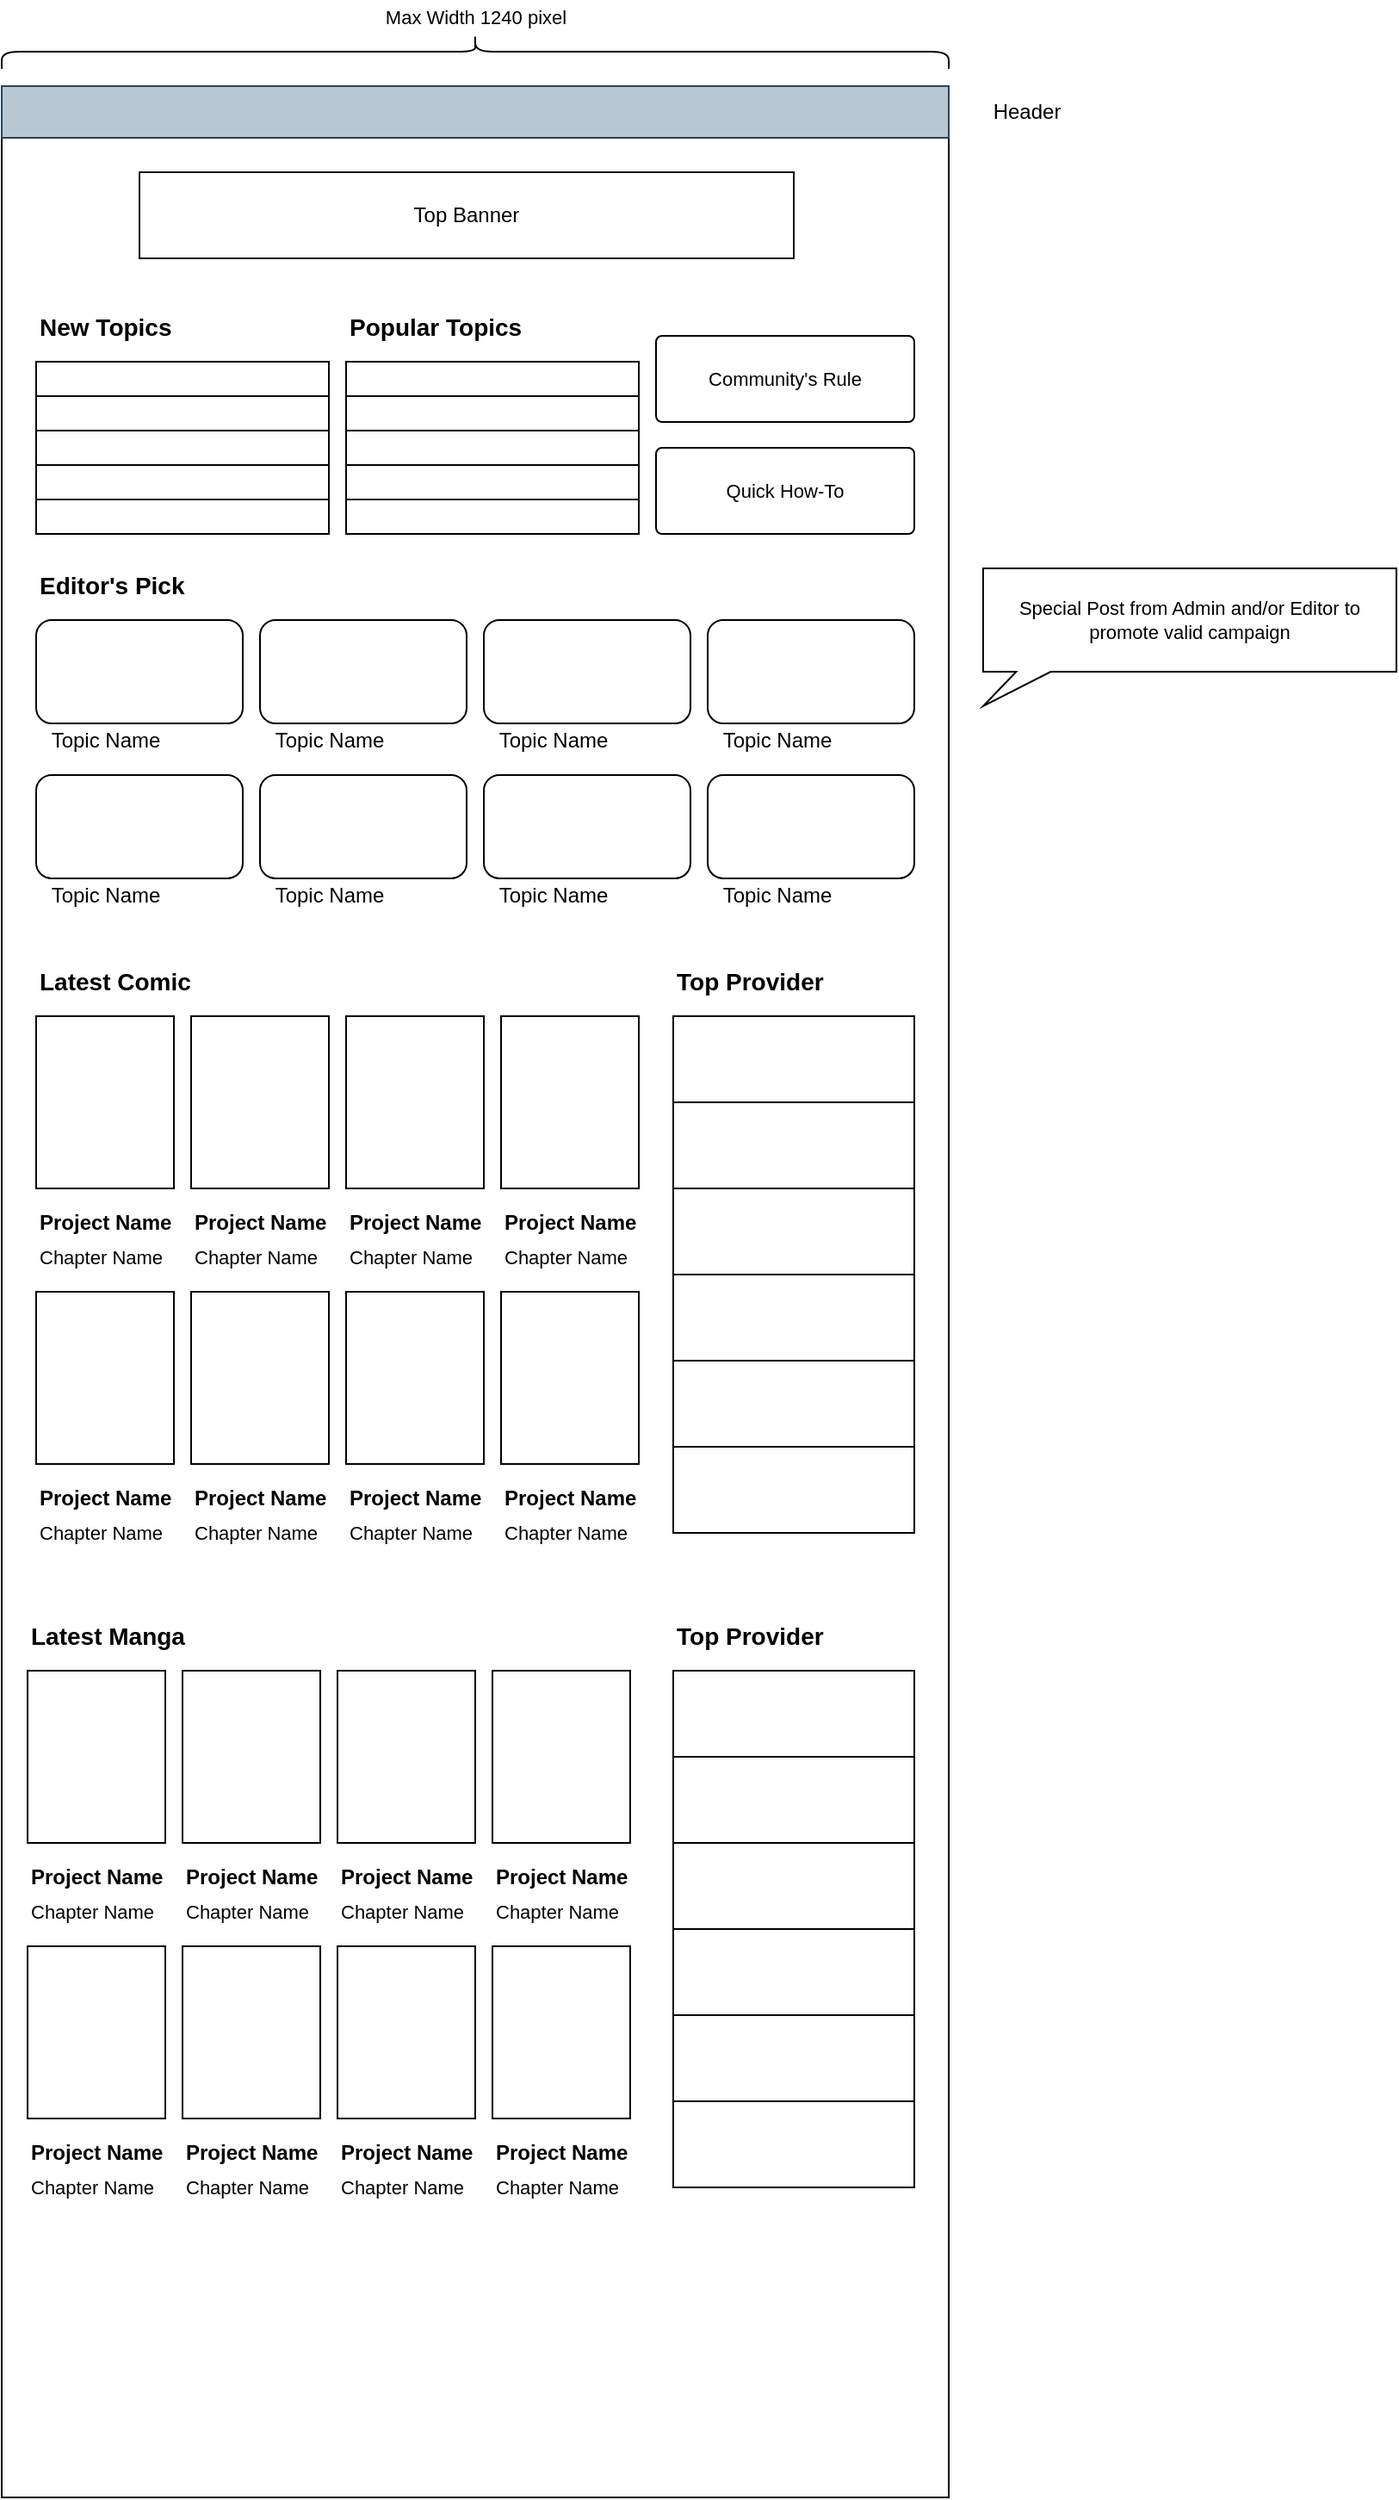 <mxfile version="17.5.0" type="github">
  <diagram name="Page-1" id="2cc2dc42-3aac-f2a9-1cec-7a8b7cbee084">
    <mxGraphModel dx="1354" dy="726" grid="1" gridSize="10" guides="1" tooltips="1" connect="1" arrows="1" fold="1" page="1" pageScale="1" pageWidth="1100" pageHeight="850" background="#ffffff" math="0" shadow="0">
      <root>
        <mxCell id="0" />
        <mxCell id="1" parent="0" />
        <mxCell id="SqI3tJ1d9YcYI45e7a6i-1" value="" style="rounded=0;whiteSpace=wrap;html=1;" vertex="1" parent="1">
          <mxGeometry x="110" y="110" width="550" height="1370" as="geometry" />
        </mxCell>
        <mxCell id="SqI3tJ1d9YcYI45e7a6i-2" value="" style="rounded=0;whiteSpace=wrap;html=1;fillColor=#bac8d3;strokeColor=#23445d;" vertex="1" parent="1">
          <mxGeometry x="110" y="80" width="550" height="30" as="geometry" />
        </mxCell>
        <mxCell id="SqI3tJ1d9YcYI45e7a6i-3" value="Header" style="text;html=1;align=center;verticalAlign=middle;resizable=0;points=[];autosize=1;strokeColor=none;fillColor=none;" vertex="1" parent="1">
          <mxGeometry x="680" y="85" width="50" height="20" as="geometry" />
        </mxCell>
        <mxCell id="SqI3tJ1d9YcYI45e7a6i-4" value="Editor&#39;s Pick" style="text;html=1;align=left;verticalAlign=middle;resizable=0;points=[];autosize=1;strokeColor=none;fillColor=none;fontSize=14;fontStyle=1" vertex="1" parent="1">
          <mxGeometry x="130" y="360" width="100" height="20" as="geometry" />
        </mxCell>
        <mxCell id="SqI3tJ1d9YcYI45e7a6i-5" value="" style="rounded=1;whiteSpace=wrap;html=1;" vertex="1" parent="1">
          <mxGeometry x="130" y="390" width="120" height="60" as="geometry" />
        </mxCell>
        <mxCell id="SqI3tJ1d9YcYI45e7a6i-6" value="" style="rounded=1;whiteSpace=wrap;html=1;" vertex="1" parent="1">
          <mxGeometry x="260" y="390" width="120" height="60" as="geometry" />
        </mxCell>
        <mxCell id="SqI3tJ1d9YcYI45e7a6i-7" value="" style="rounded=1;whiteSpace=wrap;html=1;" vertex="1" parent="1">
          <mxGeometry x="390" y="390" width="120" height="60" as="geometry" />
        </mxCell>
        <mxCell id="SqI3tJ1d9YcYI45e7a6i-8" value="" style="rounded=1;whiteSpace=wrap;html=1;" vertex="1" parent="1">
          <mxGeometry x="520" y="390" width="120" height="60" as="geometry" />
        </mxCell>
        <mxCell id="SqI3tJ1d9YcYI45e7a6i-9" value="Top Banner" style="rounded=0;whiteSpace=wrap;html=1;" vertex="1" parent="1">
          <mxGeometry x="190" y="130" width="380" height="50" as="geometry" />
        </mxCell>
        <mxCell id="SqI3tJ1d9YcYI45e7a6i-10" value="Topic Name" style="text;html=1;align=center;verticalAlign=middle;resizable=0;points=[];autosize=1;strokeColor=none;fillColor=none;" vertex="1" parent="1">
          <mxGeometry x="130" y="450" width="80" height="20" as="geometry" />
        </mxCell>
        <mxCell id="SqI3tJ1d9YcYI45e7a6i-11" value="Topic Name" style="text;html=1;align=center;verticalAlign=middle;resizable=0;points=[];autosize=1;strokeColor=none;fillColor=none;" vertex="1" parent="1">
          <mxGeometry x="260" y="450" width="80" height="20" as="geometry" />
        </mxCell>
        <mxCell id="SqI3tJ1d9YcYI45e7a6i-12" value="Topic Name" style="text;html=1;align=center;verticalAlign=middle;resizable=0;points=[];autosize=1;strokeColor=none;fillColor=none;" vertex="1" parent="1">
          <mxGeometry x="390" y="450" width="80" height="20" as="geometry" />
        </mxCell>
        <mxCell id="SqI3tJ1d9YcYI45e7a6i-13" value="Topic Name" style="text;html=1;align=center;verticalAlign=middle;resizable=0;points=[];autosize=1;strokeColor=none;fillColor=none;" vertex="1" parent="1">
          <mxGeometry x="520" y="450" width="80" height="20" as="geometry" />
        </mxCell>
        <mxCell id="SqI3tJ1d9YcYI45e7a6i-14" value="" style="rounded=1;whiteSpace=wrap;html=1;" vertex="1" parent="1">
          <mxGeometry x="130" y="480" width="120" height="60" as="geometry" />
        </mxCell>
        <mxCell id="SqI3tJ1d9YcYI45e7a6i-15" value="" style="rounded=1;whiteSpace=wrap;html=1;" vertex="1" parent="1">
          <mxGeometry x="260" y="480" width="120" height="60" as="geometry" />
        </mxCell>
        <mxCell id="SqI3tJ1d9YcYI45e7a6i-16" value="" style="rounded=1;whiteSpace=wrap;html=1;" vertex="1" parent="1">
          <mxGeometry x="390" y="480" width="120" height="60" as="geometry" />
        </mxCell>
        <mxCell id="SqI3tJ1d9YcYI45e7a6i-17" value="" style="rounded=1;whiteSpace=wrap;html=1;" vertex="1" parent="1">
          <mxGeometry x="520" y="480" width="120" height="60" as="geometry" />
        </mxCell>
        <mxCell id="SqI3tJ1d9YcYI45e7a6i-18" value="Topic Name" style="text;html=1;align=center;verticalAlign=middle;resizable=0;points=[];autosize=1;strokeColor=none;fillColor=none;" vertex="1" parent="1">
          <mxGeometry x="130" y="540" width="80" height="20" as="geometry" />
        </mxCell>
        <mxCell id="SqI3tJ1d9YcYI45e7a6i-19" value="Topic Name" style="text;html=1;align=center;verticalAlign=middle;resizable=0;points=[];autosize=1;strokeColor=none;fillColor=none;" vertex="1" parent="1">
          <mxGeometry x="260" y="540" width="80" height="20" as="geometry" />
        </mxCell>
        <mxCell id="SqI3tJ1d9YcYI45e7a6i-20" value="Topic Name" style="text;html=1;align=center;verticalAlign=middle;resizable=0;points=[];autosize=1;strokeColor=none;fillColor=none;" vertex="1" parent="1">
          <mxGeometry x="390" y="540" width="80" height="20" as="geometry" />
        </mxCell>
        <mxCell id="SqI3tJ1d9YcYI45e7a6i-21" value="Topic Name" style="text;html=1;align=center;verticalAlign=middle;resizable=0;points=[];autosize=1;strokeColor=none;fillColor=none;" vertex="1" parent="1">
          <mxGeometry x="520" y="540" width="80" height="20" as="geometry" />
        </mxCell>
        <mxCell id="SqI3tJ1d9YcYI45e7a6i-38" value="Latest Comic" style="text;html=1;align=left;verticalAlign=middle;resizable=0;points=[];autosize=1;strokeColor=none;fillColor=none;fontSize=14;fontStyle=1" vertex="1" parent="1">
          <mxGeometry x="130" y="590" width="100" height="20" as="geometry" />
        </mxCell>
        <mxCell id="SqI3tJ1d9YcYI45e7a6i-39" value="" style="rounded=0;whiteSpace=wrap;html=1;fontSize=14;" vertex="1" parent="1">
          <mxGeometry x="130" y="620" width="80" height="100" as="geometry" />
        </mxCell>
        <mxCell id="SqI3tJ1d9YcYI45e7a6i-40" value="" style="rounded=0;whiteSpace=wrap;html=1;fontSize=14;" vertex="1" parent="1">
          <mxGeometry x="220" y="620" width="80" height="100" as="geometry" />
        </mxCell>
        <mxCell id="SqI3tJ1d9YcYI45e7a6i-41" value="" style="rounded=0;whiteSpace=wrap;html=1;fontSize=14;" vertex="1" parent="1">
          <mxGeometry x="310" y="620" width="80" height="100" as="geometry" />
        </mxCell>
        <mxCell id="SqI3tJ1d9YcYI45e7a6i-42" value="" style="rounded=0;whiteSpace=wrap;html=1;fontSize=14;" vertex="1" parent="1">
          <mxGeometry x="400" y="620" width="80" height="100" as="geometry" />
        </mxCell>
        <mxCell id="SqI3tJ1d9YcYI45e7a6i-44" value="&lt;b style=&quot;font-size: 12px;&quot;&gt;Project Name&lt;/b&gt;" style="text;html=1;align=left;verticalAlign=middle;resizable=0;points=[];autosize=1;strokeColor=none;fillColor=none;fontSize=12;" vertex="1" parent="1">
          <mxGeometry x="130" y="730" width="90" height="20" as="geometry" />
        </mxCell>
        <mxCell id="SqI3tJ1d9YcYI45e7a6i-45" value="Chapter Name" style="text;html=1;align=left;verticalAlign=middle;resizable=0;points=[];autosize=1;strokeColor=none;fillColor=none;fontSize=11;" vertex="1" parent="1">
          <mxGeometry x="130" y="750" width="90" height="20" as="geometry" />
        </mxCell>
        <mxCell id="SqI3tJ1d9YcYI45e7a6i-46" value="&lt;b style=&quot;font-size: 12px;&quot;&gt;Project Name&lt;/b&gt;" style="text;html=1;align=left;verticalAlign=middle;resizable=0;points=[];autosize=1;strokeColor=none;fillColor=none;fontSize=12;" vertex="1" parent="1">
          <mxGeometry x="220" y="730" width="90" height="20" as="geometry" />
        </mxCell>
        <mxCell id="SqI3tJ1d9YcYI45e7a6i-47" value="Chapter Name" style="text;html=1;align=left;verticalAlign=middle;resizable=0;points=[];autosize=1;strokeColor=none;fillColor=none;fontSize=11;" vertex="1" parent="1">
          <mxGeometry x="220" y="750" width="90" height="20" as="geometry" />
        </mxCell>
        <mxCell id="SqI3tJ1d9YcYI45e7a6i-48" value="&lt;b style=&quot;font-size: 12px;&quot;&gt;Project Name&lt;/b&gt;" style="text;html=1;align=left;verticalAlign=middle;resizable=0;points=[];autosize=1;strokeColor=none;fillColor=none;fontSize=12;" vertex="1" parent="1">
          <mxGeometry x="310" y="730" width="90" height="20" as="geometry" />
        </mxCell>
        <mxCell id="SqI3tJ1d9YcYI45e7a6i-49" value="Chapter Name" style="text;html=1;align=left;verticalAlign=middle;resizable=0;points=[];autosize=1;strokeColor=none;fillColor=none;fontSize=11;" vertex="1" parent="1">
          <mxGeometry x="310" y="750" width="90" height="20" as="geometry" />
        </mxCell>
        <mxCell id="SqI3tJ1d9YcYI45e7a6i-50" value="&lt;b style=&quot;font-size: 12px;&quot;&gt;Project Name&lt;/b&gt;" style="text;html=1;align=left;verticalAlign=middle;resizable=0;points=[];autosize=1;strokeColor=none;fillColor=none;fontSize=12;" vertex="1" parent="1">
          <mxGeometry x="400" y="730" width="90" height="20" as="geometry" />
        </mxCell>
        <mxCell id="SqI3tJ1d9YcYI45e7a6i-51" value="Chapter Name" style="text;html=1;align=left;verticalAlign=middle;resizable=0;points=[];autosize=1;strokeColor=none;fillColor=none;fontSize=11;" vertex="1" parent="1">
          <mxGeometry x="400" y="750" width="90" height="20" as="geometry" />
        </mxCell>
        <mxCell id="SqI3tJ1d9YcYI45e7a6i-52" value="" style="rounded=0;whiteSpace=wrap;html=1;fontSize=14;" vertex="1" parent="1">
          <mxGeometry x="130" y="780" width="80" height="100" as="geometry" />
        </mxCell>
        <mxCell id="SqI3tJ1d9YcYI45e7a6i-53" value="" style="rounded=0;whiteSpace=wrap;html=1;fontSize=14;" vertex="1" parent="1">
          <mxGeometry x="220" y="780" width="80" height="100" as="geometry" />
        </mxCell>
        <mxCell id="SqI3tJ1d9YcYI45e7a6i-54" value="" style="rounded=0;whiteSpace=wrap;html=1;fontSize=14;" vertex="1" parent="1">
          <mxGeometry x="310" y="780" width="80" height="100" as="geometry" />
        </mxCell>
        <mxCell id="SqI3tJ1d9YcYI45e7a6i-55" value="" style="rounded=0;whiteSpace=wrap;html=1;fontSize=14;" vertex="1" parent="1">
          <mxGeometry x="400" y="780" width="80" height="100" as="geometry" />
        </mxCell>
        <mxCell id="SqI3tJ1d9YcYI45e7a6i-56" value="&lt;b style=&quot;font-size: 12px;&quot;&gt;Project Name&lt;/b&gt;" style="text;html=1;align=left;verticalAlign=middle;resizable=0;points=[];autosize=1;strokeColor=none;fillColor=none;fontSize=12;" vertex="1" parent="1">
          <mxGeometry x="130" y="890" width="90" height="20" as="geometry" />
        </mxCell>
        <mxCell id="SqI3tJ1d9YcYI45e7a6i-57" value="Chapter Name" style="text;html=1;align=left;verticalAlign=middle;resizable=0;points=[];autosize=1;strokeColor=none;fillColor=none;fontSize=11;" vertex="1" parent="1">
          <mxGeometry x="130" y="910" width="90" height="20" as="geometry" />
        </mxCell>
        <mxCell id="SqI3tJ1d9YcYI45e7a6i-58" value="&lt;b style=&quot;font-size: 12px;&quot;&gt;Project Name&lt;/b&gt;" style="text;html=1;align=left;verticalAlign=middle;resizable=0;points=[];autosize=1;strokeColor=none;fillColor=none;fontSize=12;" vertex="1" parent="1">
          <mxGeometry x="220" y="890" width="90" height="20" as="geometry" />
        </mxCell>
        <mxCell id="SqI3tJ1d9YcYI45e7a6i-59" value="Chapter Name" style="text;html=1;align=left;verticalAlign=middle;resizable=0;points=[];autosize=1;strokeColor=none;fillColor=none;fontSize=11;" vertex="1" parent="1">
          <mxGeometry x="220" y="910" width="90" height="20" as="geometry" />
        </mxCell>
        <mxCell id="SqI3tJ1d9YcYI45e7a6i-60" value="&lt;b style=&quot;font-size: 12px;&quot;&gt;Project Name&lt;/b&gt;" style="text;html=1;align=left;verticalAlign=middle;resizable=0;points=[];autosize=1;strokeColor=none;fillColor=none;fontSize=12;" vertex="1" parent="1">
          <mxGeometry x="310" y="890" width="90" height="20" as="geometry" />
        </mxCell>
        <mxCell id="SqI3tJ1d9YcYI45e7a6i-61" value="Chapter Name" style="text;html=1;align=left;verticalAlign=middle;resizable=0;points=[];autosize=1;strokeColor=none;fillColor=none;fontSize=11;" vertex="1" parent="1">
          <mxGeometry x="310" y="910" width="90" height="20" as="geometry" />
        </mxCell>
        <mxCell id="SqI3tJ1d9YcYI45e7a6i-62" value="&lt;b style=&quot;font-size: 12px;&quot;&gt;Project Name&lt;/b&gt;" style="text;html=1;align=left;verticalAlign=middle;resizable=0;points=[];autosize=1;strokeColor=none;fillColor=none;fontSize=12;" vertex="1" parent="1">
          <mxGeometry x="400" y="890" width="90" height="20" as="geometry" />
        </mxCell>
        <mxCell id="SqI3tJ1d9YcYI45e7a6i-63" value="Chapter Name" style="text;html=1;align=left;verticalAlign=middle;resizable=0;points=[];autosize=1;strokeColor=none;fillColor=none;fontSize=11;" vertex="1" parent="1">
          <mxGeometry x="400" y="910" width="90" height="20" as="geometry" />
        </mxCell>
        <mxCell id="SqI3tJ1d9YcYI45e7a6i-64" value="Top Provider" style="text;html=1;align=left;verticalAlign=middle;resizable=0;points=[];autosize=1;strokeColor=none;fillColor=none;fontSize=14;fontStyle=1" vertex="1" parent="1">
          <mxGeometry x="500" y="590" width="100" height="20" as="geometry" />
        </mxCell>
        <mxCell id="SqI3tJ1d9YcYI45e7a6i-65" value="" style="rounded=0;whiteSpace=wrap;html=1;fontSize=14;" vertex="1" parent="1">
          <mxGeometry x="500" y="620" width="140" height="50" as="geometry" />
        </mxCell>
        <mxCell id="SqI3tJ1d9YcYI45e7a6i-66" value="New Topics" style="text;html=1;align=left;verticalAlign=middle;resizable=0;points=[];autosize=1;strokeColor=none;fillColor=none;fontSize=14;fontStyle=1" vertex="1" parent="1">
          <mxGeometry x="130" y="210" width="90" height="20" as="geometry" />
        </mxCell>
        <mxCell id="SqI3tJ1d9YcYI45e7a6i-67" value="" style="rounded=0;whiteSpace=wrap;html=1;fontSize=11;" vertex="1" parent="1">
          <mxGeometry x="130" y="240" width="170" height="20" as="geometry" />
        </mxCell>
        <mxCell id="SqI3tJ1d9YcYI45e7a6i-68" value="" style="rounded=0;whiteSpace=wrap;html=1;fontSize=11;" vertex="1" parent="1">
          <mxGeometry x="130" y="260" width="170" height="20" as="geometry" />
        </mxCell>
        <mxCell id="SqI3tJ1d9YcYI45e7a6i-69" value="" style="rounded=0;whiteSpace=wrap;html=1;fontSize=11;" vertex="1" parent="1">
          <mxGeometry x="130" y="280" width="170" height="20" as="geometry" />
        </mxCell>
        <mxCell id="SqI3tJ1d9YcYI45e7a6i-70" value="" style="rounded=0;whiteSpace=wrap;html=1;fontSize=11;" vertex="1" parent="1">
          <mxGeometry x="130" y="300" width="170" height="20" as="geometry" />
        </mxCell>
        <mxCell id="SqI3tJ1d9YcYI45e7a6i-71" value="" style="rounded=0;whiteSpace=wrap;html=1;fontSize=11;" vertex="1" parent="1">
          <mxGeometry x="130" y="320" width="170" height="20" as="geometry" />
        </mxCell>
        <mxCell id="SqI3tJ1d9YcYI45e7a6i-78" value="Popular Topics" style="text;html=1;align=left;verticalAlign=middle;resizable=0;points=[];autosize=1;strokeColor=none;fillColor=none;fontSize=14;fontStyle=1" vertex="1" parent="1">
          <mxGeometry x="310" y="210" width="120" height="20" as="geometry" />
        </mxCell>
        <mxCell id="SqI3tJ1d9YcYI45e7a6i-79" value="" style="rounded=0;whiteSpace=wrap;html=1;fontSize=11;" vertex="1" parent="1">
          <mxGeometry x="310" y="240" width="170" height="20" as="geometry" />
        </mxCell>
        <mxCell id="SqI3tJ1d9YcYI45e7a6i-80" value="" style="rounded=0;whiteSpace=wrap;html=1;fontSize=11;" vertex="1" parent="1">
          <mxGeometry x="310" y="260" width="170" height="20" as="geometry" />
        </mxCell>
        <mxCell id="SqI3tJ1d9YcYI45e7a6i-81" value="" style="rounded=0;whiteSpace=wrap;html=1;fontSize=11;" vertex="1" parent="1">
          <mxGeometry x="310" y="280" width="170" height="20" as="geometry" />
        </mxCell>
        <mxCell id="SqI3tJ1d9YcYI45e7a6i-82" value="" style="rounded=0;whiteSpace=wrap;html=1;fontSize=11;" vertex="1" parent="1">
          <mxGeometry x="310" y="300" width="170" height="20" as="geometry" />
        </mxCell>
        <mxCell id="SqI3tJ1d9YcYI45e7a6i-83" value="" style="rounded=0;whiteSpace=wrap;html=1;fontSize=11;" vertex="1" parent="1">
          <mxGeometry x="310" y="320" width="170" height="20" as="geometry" />
        </mxCell>
        <mxCell id="SqI3tJ1d9YcYI45e7a6i-90" value="Community&#39;s Rule" style="rounded=1;whiteSpace=wrap;html=1;fontSize=11;arcSize=7;" vertex="1" parent="1">
          <mxGeometry x="490" y="225" width="150" height="50" as="geometry" />
        </mxCell>
        <mxCell id="SqI3tJ1d9YcYI45e7a6i-92" value="Quick How-To" style="rounded=1;whiteSpace=wrap;html=1;fontSize=11;arcSize=7;" vertex="1" parent="1">
          <mxGeometry x="490" y="290" width="150" height="50" as="geometry" />
        </mxCell>
        <mxCell id="SqI3tJ1d9YcYI45e7a6i-93" value="" style="shape=curlyBracket;whiteSpace=wrap;html=1;rounded=1;fontSize=11;rotation=90;" vertex="1" parent="1">
          <mxGeometry x="375" y="-215" width="20" height="550" as="geometry" />
        </mxCell>
        <mxCell id="SqI3tJ1d9YcYI45e7a6i-94" value="Max Width 1240 pixel" style="text;html=1;align=center;verticalAlign=middle;resizable=0;points=[];autosize=1;strokeColor=none;fillColor=none;fontSize=11;" vertex="1" parent="1">
          <mxGeometry x="325" y="30" width="120" height="20" as="geometry" />
        </mxCell>
        <mxCell id="SqI3tJ1d9YcYI45e7a6i-96" value="Latest Manga" style="text;html=1;align=left;verticalAlign=middle;resizable=0;points=[];autosize=1;strokeColor=none;fillColor=none;fontSize=14;fontStyle=1" vertex="1" parent="1">
          <mxGeometry x="125" y="970" width="100" height="20" as="geometry" />
        </mxCell>
        <mxCell id="SqI3tJ1d9YcYI45e7a6i-97" value="" style="rounded=0;whiteSpace=wrap;html=1;fontSize=14;" vertex="1" parent="1">
          <mxGeometry x="125" y="1000" width="80" height="100" as="geometry" />
        </mxCell>
        <mxCell id="SqI3tJ1d9YcYI45e7a6i-98" value="" style="rounded=0;whiteSpace=wrap;html=1;fontSize=14;" vertex="1" parent="1">
          <mxGeometry x="215" y="1000" width="80" height="100" as="geometry" />
        </mxCell>
        <mxCell id="SqI3tJ1d9YcYI45e7a6i-99" value="" style="rounded=0;whiteSpace=wrap;html=1;fontSize=14;" vertex="1" parent="1">
          <mxGeometry x="305" y="1000" width="80" height="100" as="geometry" />
        </mxCell>
        <mxCell id="SqI3tJ1d9YcYI45e7a6i-100" value="" style="rounded=0;whiteSpace=wrap;html=1;fontSize=14;" vertex="1" parent="1">
          <mxGeometry x="395" y="1000" width="80" height="100" as="geometry" />
        </mxCell>
        <mxCell id="SqI3tJ1d9YcYI45e7a6i-101" value="&lt;b style=&quot;font-size: 12px;&quot;&gt;Project Name&lt;/b&gt;" style="text;html=1;align=left;verticalAlign=middle;resizable=0;points=[];autosize=1;strokeColor=none;fillColor=none;fontSize=12;" vertex="1" parent="1">
          <mxGeometry x="125" y="1110" width="90" height="20" as="geometry" />
        </mxCell>
        <mxCell id="SqI3tJ1d9YcYI45e7a6i-102" value="Chapter Name" style="text;html=1;align=left;verticalAlign=middle;resizable=0;points=[];autosize=1;strokeColor=none;fillColor=none;fontSize=11;" vertex="1" parent="1">
          <mxGeometry x="125" y="1130" width="90" height="20" as="geometry" />
        </mxCell>
        <mxCell id="SqI3tJ1d9YcYI45e7a6i-103" value="&lt;b style=&quot;font-size: 12px;&quot;&gt;Project Name&lt;/b&gt;" style="text;html=1;align=left;verticalAlign=middle;resizable=0;points=[];autosize=1;strokeColor=none;fillColor=none;fontSize=12;" vertex="1" parent="1">
          <mxGeometry x="215" y="1110" width="90" height="20" as="geometry" />
        </mxCell>
        <mxCell id="SqI3tJ1d9YcYI45e7a6i-104" value="Chapter Name" style="text;html=1;align=left;verticalAlign=middle;resizable=0;points=[];autosize=1;strokeColor=none;fillColor=none;fontSize=11;" vertex="1" parent="1">
          <mxGeometry x="215" y="1130" width="90" height="20" as="geometry" />
        </mxCell>
        <mxCell id="SqI3tJ1d9YcYI45e7a6i-105" value="&lt;b style=&quot;font-size: 12px;&quot;&gt;Project Name&lt;/b&gt;" style="text;html=1;align=left;verticalAlign=middle;resizable=0;points=[];autosize=1;strokeColor=none;fillColor=none;fontSize=12;" vertex="1" parent="1">
          <mxGeometry x="305" y="1110" width="90" height="20" as="geometry" />
        </mxCell>
        <mxCell id="SqI3tJ1d9YcYI45e7a6i-106" value="Chapter Name" style="text;html=1;align=left;verticalAlign=middle;resizable=0;points=[];autosize=1;strokeColor=none;fillColor=none;fontSize=11;" vertex="1" parent="1">
          <mxGeometry x="305" y="1130" width="90" height="20" as="geometry" />
        </mxCell>
        <mxCell id="SqI3tJ1d9YcYI45e7a6i-107" value="&lt;b style=&quot;font-size: 12px;&quot;&gt;Project Name&lt;/b&gt;" style="text;html=1;align=left;verticalAlign=middle;resizable=0;points=[];autosize=1;strokeColor=none;fillColor=none;fontSize=12;" vertex="1" parent="1">
          <mxGeometry x="395" y="1110" width="90" height="20" as="geometry" />
        </mxCell>
        <mxCell id="SqI3tJ1d9YcYI45e7a6i-108" value="Chapter Name" style="text;html=1;align=left;verticalAlign=middle;resizable=0;points=[];autosize=1;strokeColor=none;fillColor=none;fontSize=11;" vertex="1" parent="1">
          <mxGeometry x="395" y="1130" width="90" height="20" as="geometry" />
        </mxCell>
        <mxCell id="SqI3tJ1d9YcYI45e7a6i-109" value="" style="rounded=0;whiteSpace=wrap;html=1;fontSize=14;" vertex="1" parent="1">
          <mxGeometry x="125" y="1160" width="80" height="100" as="geometry" />
        </mxCell>
        <mxCell id="SqI3tJ1d9YcYI45e7a6i-110" value="" style="rounded=0;whiteSpace=wrap;html=1;fontSize=14;" vertex="1" parent="1">
          <mxGeometry x="215" y="1160" width="80" height="100" as="geometry" />
        </mxCell>
        <mxCell id="SqI3tJ1d9YcYI45e7a6i-111" value="" style="rounded=0;whiteSpace=wrap;html=1;fontSize=14;" vertex="1" parent="1">
          <mxGeometry x="305" y="1160" width="80" height="100" as="geometry" />
        </mxCell>
        <mxCell id="SqI3tJ1d9YcYI45e7a6i-112" value="" style="rounded=0;whiteSpace=wrap;html=1;fontSize=14;" vertex="1" parent="1">
          <mxGeometry x="395" y="1160" width="80" height="100" as="geometry" />
        </mxCell>
        <mxCell id="SqI3tJ1d9YcYI45e7a6i-113" value="&lt;b style=&quot;font-size: 12px;&quot;&gt;Project Name&lt;/b&gt;" style="text;html=1;align=left;verticalAlign=middle;resizable=0;points=[];autosize=1;strokeColor=none;fillColor=none;fontSize=12;" vertex="1" parent="1">
          <mxGeometry x="125" y="1270" width="90" height="20" as="geometry" />
        </mxCell>
        <mxCell id="SqI3tJ1d9YcYI45e7a6i-114" value="Chapter Name" style="text;html=1;align=left;verticalAlign=middle;resizable=0;points=[];autosize=1;strokeColor=none;fillColor=none;fontSize=11;" vertex="1" parent="1">
          <mxGeometry x="125" y="1290" width="90" height="20" as="geometry" />
        </mxCell>
        <mxCell id="SqI3tJ1d9YcYI45e7a6i-115" value="&lt;b style=&quot;font-size: 12px;&quot;&gt;Project Name&lt;/b&gt;" style="text;html=1;align=left;verticalAlign=middle;resizable=0;points=[];autosize=1;strokeColor=none;fillColor=none;fontSize=12;" vertex="1" parent="1">
          <mxGeometry x="215" y="1270" width="90" height="20" as="geometry" />
        </mxCell>
        <mxCell id="SqI3tJ1d9YcYI45e7a6i-116" value="Chapter Name" style="text;html=1;align=left;verticalAlign=middle;resizable=0;points=[];autosize=1;strokeColor=none;fillColor=none;fontSize=11;" vertex="1" parent="1">
          <mxGeometry x="215" y="1290" width="90" height="20" as="geometry" />
        </mxCell>
        <mxCell id="SqI3tJ1d9YcYI45e7a6i-117" value="&lt;b style=&quot;font-size: 12px;&quot;&gt;Project Name&lt;/b&gt;" style="text;html=1;align=left;verticalAlign=middle;resizable=0;points=[];autosize=1;strokeColor=none;fillColor=none;fontSize=12;" vertex="1" parent="1">
          <mxGeometry x="305" y="1270" width="90" height="20" as="geometry" />
        </mxCell>
        <mxCell id="SqI3tJ1d9YcYI45e7a6i-118" value="Chapter Name" style="text;html=1;align=left;verticalAlign=middle;resizable=0;points=[];autosize=1;strokeColor=none;fillColor=none;fontSize=11;" vertex="1" parent="1">
          <mxGeometry x="305" y="1290" width="90" height="20" as="geometry" />
        </mxCell>
        <mxCell id="SqI3tJ1d9YcYI45e7a6i-119" value="&lt;b style=&quot;font-size: 12px;&quot;&gt;Project Name&lt;/b&gt;" style="text;html=1;align=left;verticalAlign=middle;resizable=0;points=[];autosize=1;strokeColor=none;fillColor=none;fontSize=12;" vertex="1" parent="1">
          <mxGeometry x="395" y="1270" width="90" height="20" as="geometry" />
        </mxCell>
        <mxCell id="SqI3tJ1d9YcYI45e7a6i-120" value="Chapter Name" style="text;html=1;align=left;verticalAlign=middle;resizable=0;points=[];autosize=1;strokeColor=none;fillColor=none;fontSize=11;" vertex="1" parent="1">
          <mxGeometry x="395" y="1290" width="90" height="20" as="geometry" />
        </mxCell>
        <mxCell id="SqI3tJ1d9YcYI45e7a6i-121" value="Top Provider" style="text;html=1;align=left;verticalAlign=middle;resizable=0;points=[];autosize=1;strokeColor=none;fillColor=none;fontSize=14;fontStyle=1" vertex="1" parent="1">
          <mxGeometry x="500" y="970" width="100" height="20" as="geometry" />
        </mxCell>
        <mxCell id="SqI3tJ1d9YcYI45e7a6i-123" value="" style="rounded=0;whiteSpace=wrap;html=1;fontSize=14;" vertex="1" parent="1">
          <mxGeometry x="500" y="670" width="140" height="50" as="geometry" />
        </mxCell>
        <mxCell id="SqI3tJ1d9YcYI45e7a6i-124" value="" style="rounded=0;whiteSpace=wrap;html=1;fontSize=14;" vertex="1" parent="1">
          <mxGeometry x="500" y="720" width="140" height="50" as="geometry" />
        </mxCell>
        <mxCell id="SqI3tJ1d9YcYI45e7a6i-125" value="" style="rounded=0;whiteSpace=wrap;html=1;fontSize=14;" vertex="1" parent="1">
          <mxGeometry x="500" y="770" width="140" height="50" as="geometry" />
        </mxCell>
        <mxCell id="SqI3tJ1d9YcYI45e7a6i-126" value="" style="rounded=0;whiteSpace=wrap;html=1;fontSize=14;" vertex="1" parent="1">
          <mxGeometry x="500" y="820" width="140" height="50" as="geometry" />
        </mxCell>
        <mxCell id="SqI3tJ1d9YcYI45e7a6i-127" value="" style="rounded=0;whiteSpace=wrap;html=1;fontSize=14;" vertex="1" parent="1">
          <mxGeometry x="500" y="870" width="140" height="50" as="geometry" />
        </mxCell>
        <mxCell id="SqI3tJ1d9YcYI45e7a6i-128" value="" style="rounded=0;whiteSpace=wrap;html=1;fontSize=14;" vertex="1" parent="1">
          <mxGeometry x="500" y="1000" width="140" height="50" as="geometry" />
        </mxCell>
        <mxCell id="SqI3tJ1d9YcYI45e7a6i-129" value="" style="rounded=0;whiteSpace=wrap;html=1;fontSize=14;" vertex="1" parent="1">
          <mxGeometry x="500" y="1050" width="140" height="50" as="geometry" />
        </mxCell>
        <mxCell id="SqI3tJ1d9YcYI45e7a6i-130" value="" style="rounded=0;whiteSpace=wrap;html=1;fontSize=14;" vertex="1" parent="1">
          <mxGeometry x="500" y="1100" width="140" height="50" as="geometry" />
        </mxCell>
        <mxCell id="SqI3tJ1d9YcYI45e7a6i-131" value="" style="rounded=0;whiteSpace=wrap;html=1;fontSize=14;" vertex="1" parent="1">
          <mxGeometry x="500" y="1150" width="140" height="50" as="geometry" />
        </mxCell>
        <mxCell id="SqI3tJ1d9YcYI45e7a6i-132" value="" style="rounded=0;whiteSpace=wrap;html=1;fontSize=14;" vertex="1" parent="1">
          <mxGeometry x="500" y="1200" width="140" height="50" as="geometry" />
        </mxCell>
        <mxCell id="SqI3tJ1d9YcYI45e7a6i-133" value="" style="rounded=0;whiteSpace=wrap;html=1;fontSize=14;" vertex="1" parent="1">
          <mxGeometry x="500" y="1250" width="140" height="50" as="geometry" />
        </mxCell>
        <mxCell id="SqI3tJ1d9YcYI45e7a6i-134" value="Special Post from Admin and/or Editor to promote valid campaign" style="shape=callout;whiteSpace=wrap;html=1;perimeter=calloutPerimeter;position2=0;size=20;position=0.08;fontSize=11;" vertex="1" parent="1">
          <mxGeometry x="680" y="360" width="240" height="80" as="geometry" />
        </mxCell>
      </root>
    </mxGraphModel>
  </diagram>
</mxfile>

